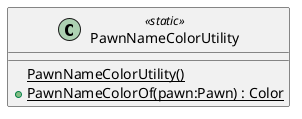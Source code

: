 @startuml
class PawnNameColorUtility <<static>> {
    {static} PawnNameColorUtility()
    + {static} PawnNameColorOf(pawn:Pawn) : Color
}
@enduml
